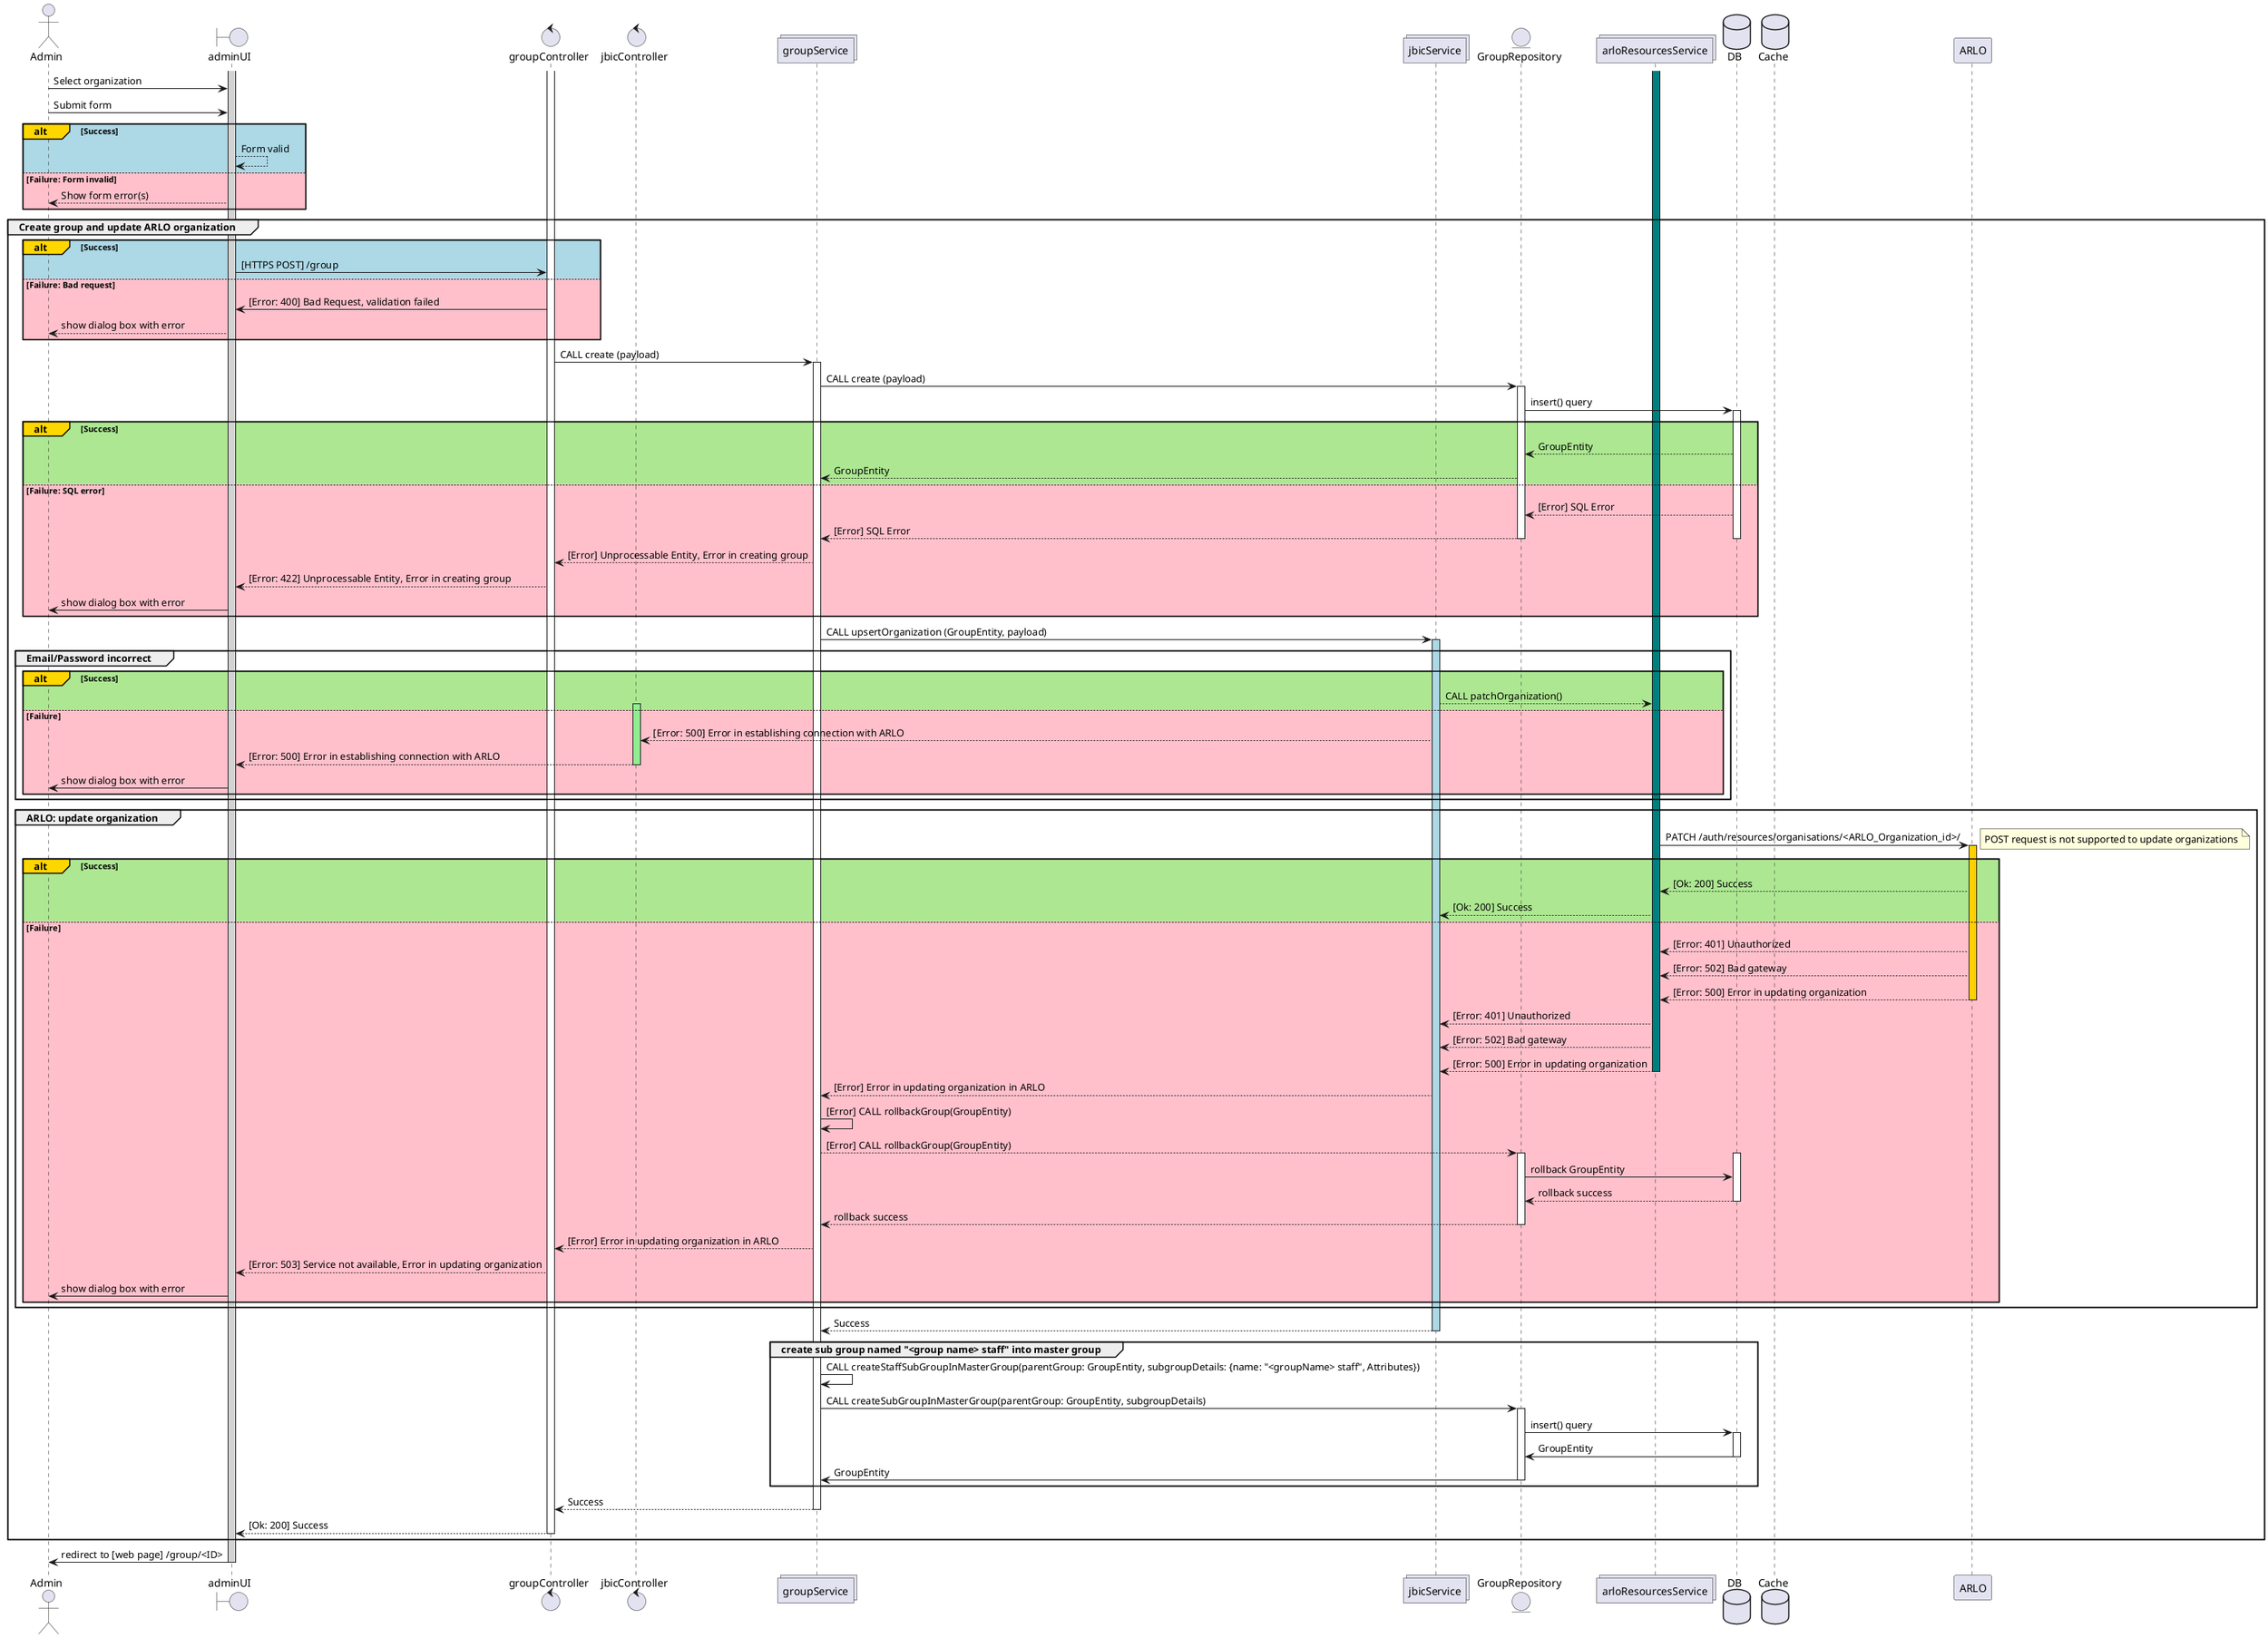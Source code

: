 @startuml
actor       Admin                 as admin
boundary    adminUI               as adminUI
control     groupController       as groupController
control     jbicController        as jbicController
collections groupService          as groupService
collections jbicService           as jbicService
entity      GroupRepository       as GroupRepository
collections arloResourcesService  as arloResourcesService
database    DB                    as DB
database    Cache                 as Cache
participant ARLO                  as ARLO

admin -> adminUI: Select organization
admin -> adminUI: Submit form
alt#Gold #lightblue Success
adminUI --> adminUI: Form valid
else #pink Failure: Form invalid
adminUI --> admin: Show form error(s)
end

group Create group and update ARLO organization
activate adminUI #lightgrey
alt#Gold #lightblue Success
adminUI -> groupController: [HTTPS POST] /group
else #pink Failure: Bad request
groupController -> adminUI: [Error: 400] Bad Request, validation failed
adminUI --> admin: show dialog box with error
end

activate groupController
groupController -> groupService : CALL create (payload)

activate groupService
groupService -> GroupRepository : CALL create (payload)

activate GroupRepository
GroupRepository -> DB : insert() query
activate DB

alt#Gold #ADE792 Success
DB --> GroupRepository : GroupEntity

GroupRepository --> groupService : GroupEntity
else #pink Failure: SQL error

DB --> GroupRepository : [Error] SQL Error

GroupRepository --> groupService: [Error] SQL Error
deactivate GroupRepository
deactivate DB
groupService -->groupController: [Error] Unprocessable Entity, Error in creating group
groupController --> adminUI : [Error: 422] Unprocessable Entity, Error in creating group
adminUI -> admin : show dialog box with error
end

groupService -> jbicService: CALL upsertOrganization (GroupEntity, payload)
activate jbicService #lightblue

group Email/Password incorrect
alt#Gold #ADE792 Success
jbicService --> arloResourcesService: CALL patchOrganization()

else #pink Failure
activate jbicController #lightgreen
jbicService --> jbicController: [Error: 500] Error in establishing connection with ARLO
jbicController --> adminUI: [Error: 500] Error in establishing connection with ARLO
deactivate jbicController
adminUI -> admin : show dialog box with error
end
end

group ARLO: update organization
activate arloResourcesService #teal

arloResourcesService -> ARLO : PATCH /auth/resources/organisations/<ARLO_Organization_id>/
activate ARLO #FFD100

note right
POST request is not supported to update organizations
end note

alt#Gold #ADE792 Success
ARLO --> arloResourcesService: [Ok: 200] Success

arloResourcesService --> jbicService : [Ok: 200] Success
else #pink Failure
ARLO --> arloResourcesService: [Error: 401] Unauthorized
ARLO --> arloResourcesService: [Error: 502] Bad gateway
ARLO --> arloResourcesService: [Error: 500] Error in updating organization
deactivate ARLO
arloResourcesService --> jbicService: [Error: 401] Unauthorized
arloResourcesService --> jbicService: [Error: 502] Bad gateway
arloResourcesService --> jbicService: [Error: 500] Error in updating organization
deactivate arloResourcesService
jbicService --> groupService: [Error] Error in updating organization in ARLO
groupService -> groupService: [Error] CALL rollbackGroup(GroupEntity)
groupService --> GroupRepository: [Error] CALL rollbackGroup(GroupEntity)
activate GroupRepository
activate DB
GroupRepository -> DB : rollback GroupEntity
DB --> GroupRepository : rollback success
deactivate DB
GroupRepository -->groupService : rollback success
deactivate GroupRepository
groupService --> groupController : [Error] Error in updating organization in ARLO
groupController --> adminUI : [Error: 503] Service not available, Error in updating organization
adminUI -> admin : show dialog box with error
end
end

jbicService --> groupService : Success
deactivate jbicService

group create sub group named "<group name> staff" into master group
groupService -> groupService : CALL createStaffSubGroupInMasterGroup(parentGroup: GroupEntity, subgroupDetails: {name: "<groupName> staff", Attributes})
groupService -> GroupRepository : CALL createSubGroupInMasterGroup(parentGroup: GroupEntity, subgroupDetails)
activate GroupRepository
GroupRepository -> DB : insert() query
activate DB
DB -> GroupRepository : GroupEntity
deactivate DB
GroupRepository -> groupService : GroupEntity
deactivate GroupRepository
end

groupService --> groupController : Success
deactivate groupService

groupController --> adminUI: [Ok: 200] Success
deactivate groupController
end

adminUI -> admin : redirect to [web page] /group/<ID>
deactivate adminUI
@enduml
